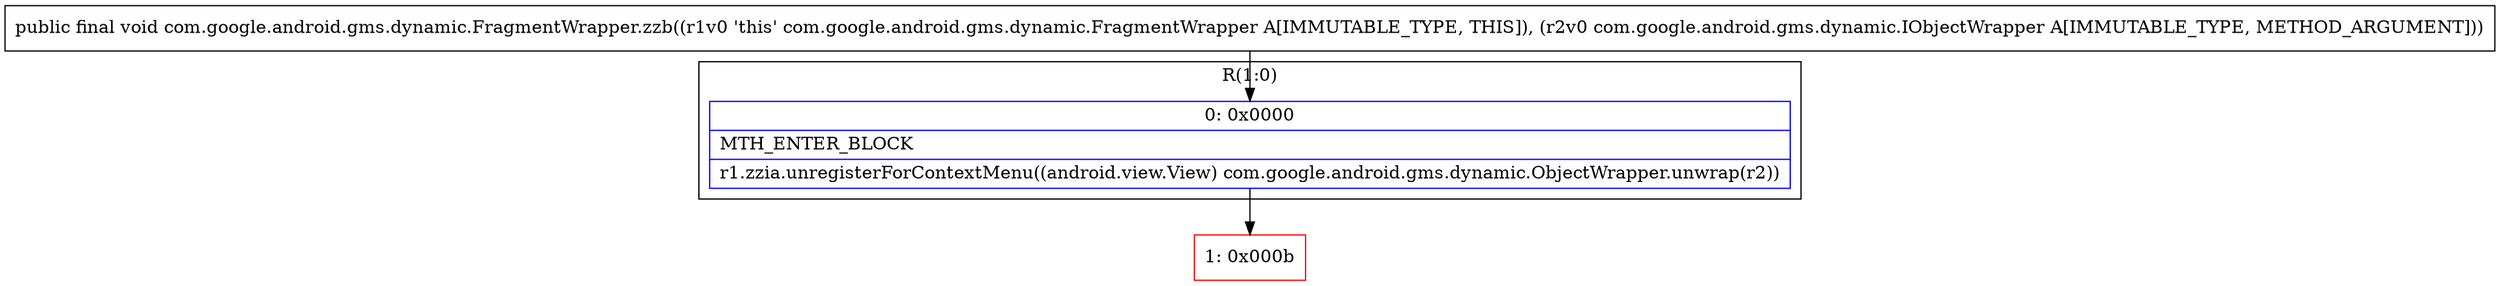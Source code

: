 digraph "CFG forcom.google.android.gms.dynamic.FragmentWrapper.zzb(Lcom\/google\/android\/gms\/dynamic\/IObjectWrapper;)V" {
subgraph cluster_Region_1217721211 {
label = "R(1:0)";
node [shape=record,color=blue];
Node_0 [shape=record,label="{0\:\ 0x0000|MTH_ENTER_BLOCK\l|r1.zzia.unregisterForContextMenu((android.view.View) com.google.android.gms.dynamic.ObjectWrapper.unwrap(r2))\l}"];
}
Node_1 [shape=record,color=red,label="{1\:\ 0x000b}"];
MethodNode[shape=record,label="{public final void com.google.android.gms.dynamic.FragmentWrapper.zzb((r1v0 'this' com.google.android.gms.dynamic.FragmentWrapper A[IMMUTABLE_TYPE, THIS]), (r2v0 com.google.android.gms.dynamic.IObjectWrapper A[IMMUTABLE_TYPE, METHOD_ARGUMENT])) }"];
MethodNode -> Node_0;
Node_0 -> Node_1;
}

